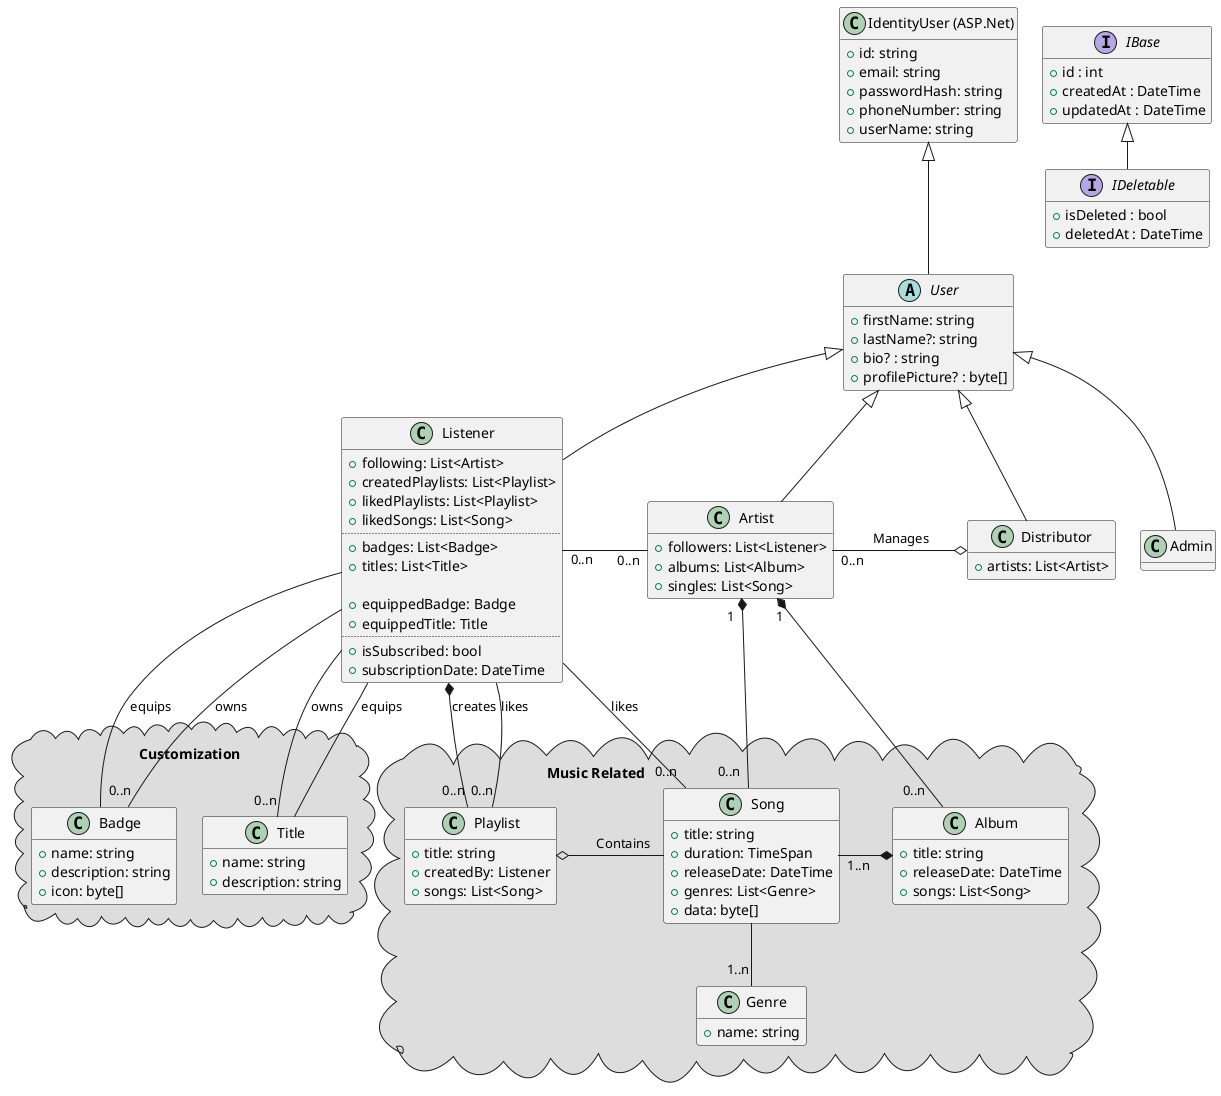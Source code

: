 @startuml Class Diagram
' top to bottom direction
' left to right direction

hide methods
skinparam nodesep 25
skinparam ranksep 25
' skinparam linetype ortho


class "IdentityUser (ASP.Net)" as IdentityUser
{
    +id: string
    +email: string
    +passwordHash: string
    +phoneNumber: string
    +userName: string
}

interface IBase
{
    +id : int
    +createdAt : DateTime
    +updatedAt : DateTime
}

interface IDeletable
{
    +isDeleted : bool
    +deletedAt : DateTime
}

abstract User
{
    +firstName: string
    +lastName?: string
    +bio? : string
    +profilePicture? : byte[]
}

class Admin
{
}

class Listener
{
    +following: List<Artist>
    +createdPlaylists: List<Playlist>
    +likedPlaylists: List<Playlist>
    +likedSongs: List<Song>
    ..
    +badges: List<Badge>
    +titles: List<Title>

    +equippedBadge: Badge
    +equippedTitle: Title
    ..
    +isSubscribed: bool
    +subscriptionDate: DateTime
}

class Distributor
{
    +artists: List<Artist>
}

class Artist
{
    +followers: List<Listener>
    +albums: List<Album>
    +singles: List<Song>
}

package "Music Related\t\t\t\t\t\t\t\t\t\t" <<cloud>> #DDDDDD 
{

    class Album
    {
        +title: string
        +releaseDate: DateTime
        +songs: List<Song>
    }

    class Song
    {
        +title: string
        +duration: TimeSpan
        +releaseDate: DateTime
        +genres: List<Genre>
        +data: byte[]
    }

    class Playlist
    {
        +title: string
        +createdBy: Listener
        +songs: List<Song>
    }

    class Genre
    {
        +name: string
    }
}

package "Customization\n\n" <<cloud>> #DDDDDD 
{
    class Badge
    {
        +name: string
        +description: string
        +icon: byte[]
    }

    class Title
    {
        +name: string
        +description: string
    }
}

IBase <|-- IDeletable

IdentityUser <|--- User

User <|-- Admin
User <|-- Listener
User <|-- Artist
User <|-- Distributor


Artist "0..n" --l "0..n" Listener : "\t\t"
Artist "1  " *-- "0..n  " Song
Artist "1" *-- "0..n   " Album

Distributor o--l "0..n" Artist : "\tManages\t"

Album *-l "1..n" Song : "\t"

Playlist o-r Song: "\tContains\t"
' Playlist -left[hidden]- Title
' Title -left[hidden]- Badge

Listener *--d "0..n" Playlist : "creates"
Listener -- "0..n" Playlist : "likes"
Listener -- "0..n" Song : "likes"

Listener -- Badge : "equips"
Listener -- "0..n" Badge : "owns"
Listener -- Title : "equips\t\t"
Listener -- "0..n" Title : "owns"

Song -- "1..n" Genre : "\n"


' Song "0..n" -- "0..n" Playlist : "\t\t"
' Playlist "0..n" -- "0..n" Listener : "\t\t"


@enduml